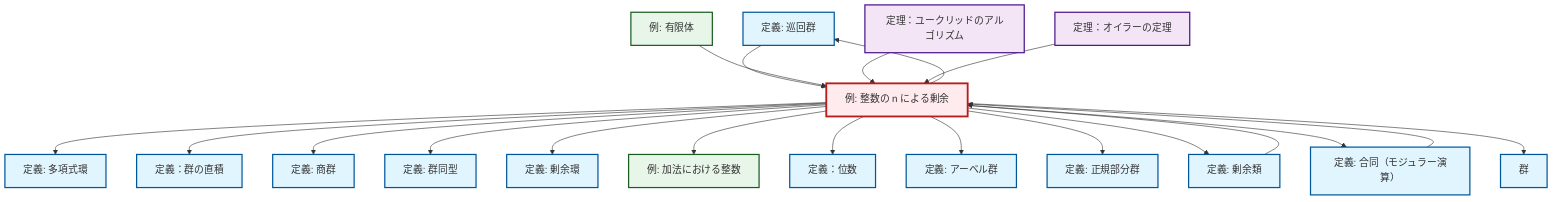 graph TD
    classDef definition fill:#e1f5fe,stroke:#01579b,stroke-width:2px
    classDef theorem fill:#f3e5f5,stroke:#4a148c,stroke-width:2px
    classDef axiom fill:#fff3e0,stroke:#e65100,stroke-width:2px
    classDef example fill:#e8f5e9,stroke:#1b5e20,stroke-width:2px
    classDef current fill:#ffebee,stroke:#b71c1c,stroke-width:3px
    def-isomorphism["定義: 群同型"]:::definition
    def-order["定義：位数"]:::definition
    def-cyclic-group["定義: 巡回群"]:::definition
    def-coset["定義: 剰余類"]:::definition
    def-direct-product["定義：群の直積"]:::definition
    def-quotient-ring["定義: 剰余環"]:::definition
    ex-finite-field["例: 有限体"]:::example
    ex-quotient-integers-mod-n["例: 整数の n による剰余"]:::example
    def-group["群"]:::definition
    thm-euclidean-algorithm["定理：ユークリッドのアルゴリズム"]:::theorem
    ex-integers-addition["例: 加法における整数"]:::example
    def-polynomial-ring["定義: 多項式環"]:::definition
    def-congruence["定義: 合同（モジュラー演算）"]:::definition
    thm-euler["定理：オイラーの定理"]:::theorem
    def-abelian-group["定義: アーベル群"]:::definition
    def-normal-subgroup["定義: 正規部分群"]:::definition
    def-quotient-group["定義: 商群"]:::definition
    ex-quotient-integers-mod-n --> def-polynomial-ring
    ex-quotient-integers-mod-n --> def-direct-product
    ex-quotient-integers-mod-n --> def-quotient-group
    ex-quotient-integers-mod-n --> def-isomorphism
    def-cyclic-group --> ex-quotient-integers-mod-n
    def-coset --> ex-quotient-integers-mod-n
    ex-quotient-integers-mod-n --> def-quotient-ring
    ex-quotient-integers-mod-n --> ex-integers-addition
    ex-quotient-integers-mod-n --> def-order
    ex-finite-field --> ex-quotient-integers-mod-n
    thm-euclidean-algorithm --> ex-quotient-integers-mod-n
    ex-quotient-integers-mod-n --> def-abelian-group
    ex-quotient-integers-mod-n --> def-normal-subgroup
    ex-quotient-integers-mod-n --> def-cyclic-group
    def-congruence --> ex-quotient-integers-mod-n
    ex-quotient-integers-mod-n --> def-coset
    thm-euler --> ex-quotient-integers-mod-n
    ex-quotient-integers-mod-n --> def-congruence
    ex-quotient-integers-mod-n --> def-group
    class ex-quotient-integers-mod-n current